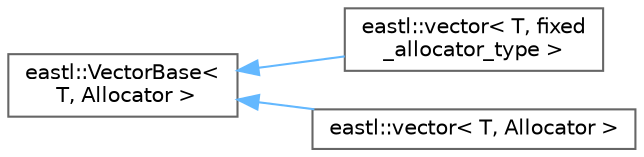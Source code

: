 digraph "类继承关系图"
{
 // LATEX_PDF_SIZE
  bgcolor="transparent";
  edge [fontname=Helvetica,fontsize=10,labelfontname=Helvetica,labelfontsize=10];
  node [fontname=Helvetica,fontsize=10,shape=box,height=0.2,width=0.4];
  rankdir="LR";
  Node0 [id="Node000000",label="eastl::VectorBase\<\l T, Allocator \>",height=0.2,width=0.4,color="grey40", fillcolor="white", style="filled",URL="$structeastl_1_1_vector_base.html",tooltip=" "];
  Node0 -> Node1 [id="edge3711_Node000000_Node000001",dir="back",color="steelblue1",style="solid",tooltip=" "];
  Node1 [id="Node000001",label="eastl::vector\< T, fixed\l_allocator_type \>",height=0.2,width=0.4,color="grey40", fillcolor="white", style="filled",URL="$classeastl_1_1vector.html",tooltip=" "];
  Node0 -> Node2 [id="edge3712_Node000000_Node000002",dir="back",color="steelblue1",style="solid",tooltip=" "];
  Node2 [id="Node000002",label="eastl::vector\< T, Allocator \>",height=0.2,width=0.4,color="grey40", fillcolor="white", style="filled",URL="$classeastl_1_1vector.html",tooltip=" "];
}
